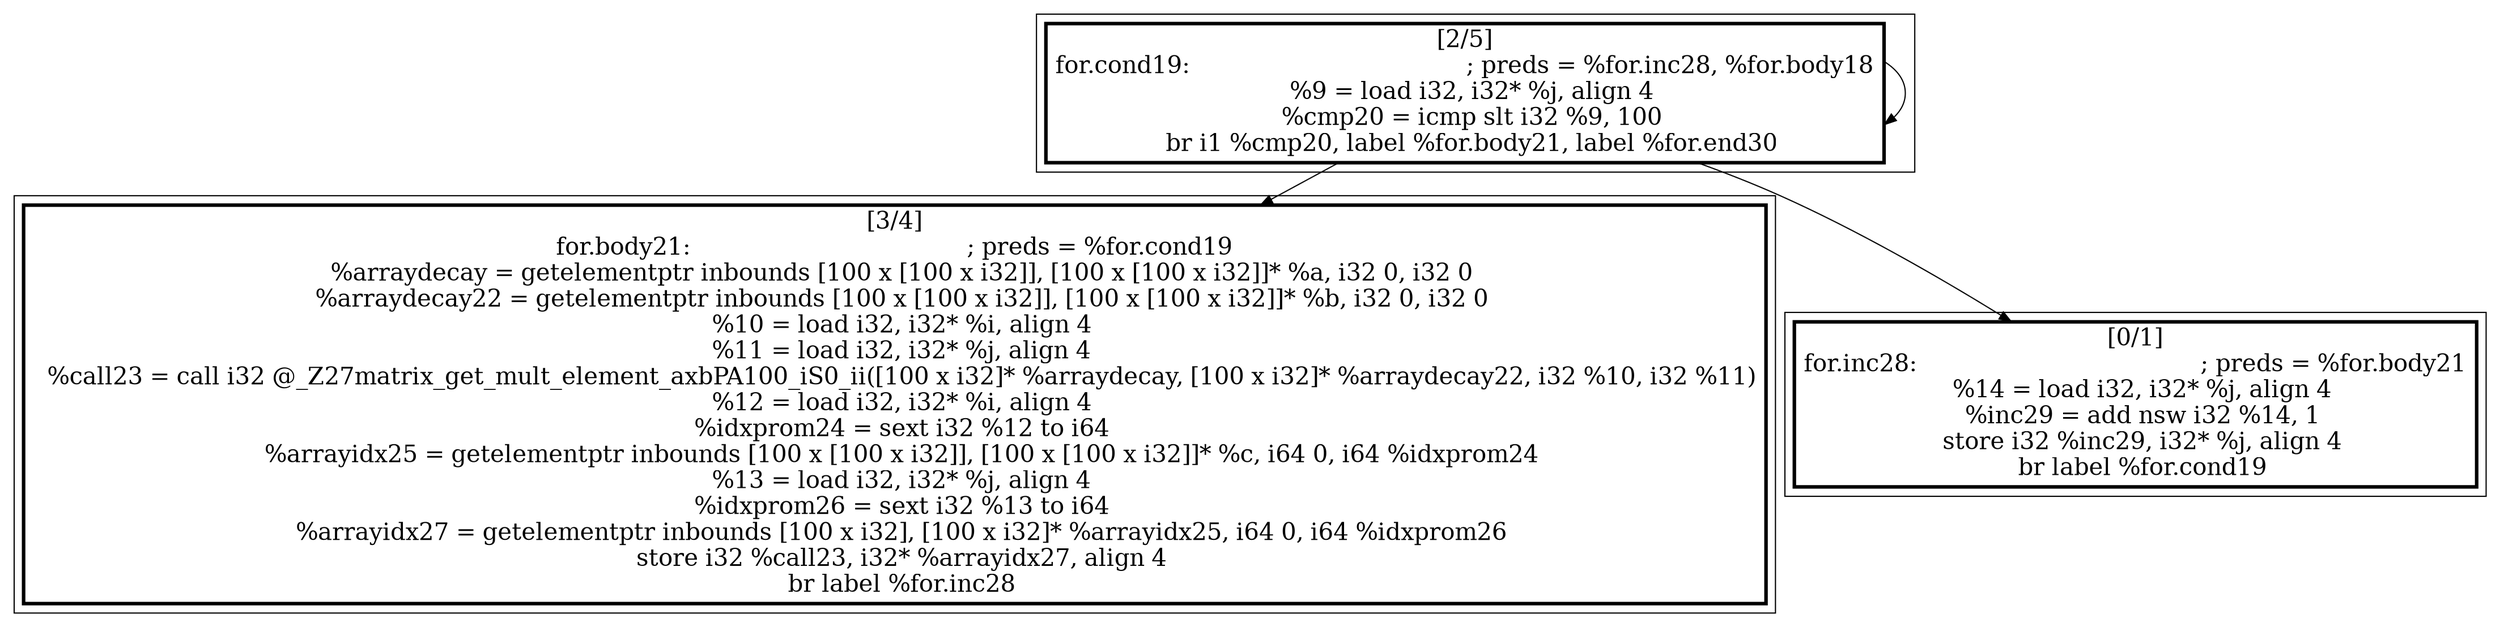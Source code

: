 
digraph G {



node313->node314 [ ]
node313->node312 [ ]
node313->node313 [ ]


subgraph cluster2 {


node314 [penwidth=3.0,fontsize=20,shape=rectangle,label="[3/4]
for.body21:                                       ; preds = %for.cond19
  %arraydecay = getelementptr inbounds [100 x [100 x i32]], [100 x [100 x i32]]* %a, i32 0, i32 0
  %arraydecay22 = getelementptr inbounds [100 x [100 x i32]], [100 x [100 x i32]]* %b, i32 0, i32 0
  %10 = load i32, i32* %i, align 4
  %11 = load i32, i32* %j, align 4
  %call23 = call i32 @_Z27matrix_get_mult_element_axbPA100_iS0_ii([100 x i32]* %arraydecay, [100 x i32]* %arraydecay22, i32 %10, i32 %11)
  %12 = load i32, i32* %i, align 4
  %idxprom24 = sext i32 %12 to i64
  %arrayidx25 = getelementptr inbounds [100 x [100 x i32]], [100 x [100 x i32]]* %c, i64 0, i64 %idxprom24
  %13 = load i32, i32* %j, align 4
  %idxprom26 = sext i32 %13 to i64
  %arrayidx27 = getelementptr inbounds [100 x i32], [100 x i32]* %arrayidx25, i64 0, i64 %idxprom26
  store i32 %call23, i32* %arrayidx27, align 4
  br label %for.inc28
" ]



}

subgraph cluster0 {


node312 [penwidth=3.0,fontsize=20,shape=rectangle,label="[0/1]
for.inc28:                                        ; preds = %for.body21
  %14 = load i32, i32* %j, align 4
  %inc29 = add nsw i32 %14, 1
  store i32 %inc29, i32* %j, align 4
  br label %for.cond19
" ]



}

subgraph cluster1 {


node313 [penwidth=3.0,fontsize=20,shape=rectangle,label="[2/5]
for.cond19:                                       ; preds = %for.inc28, %for.body18
  %9 = load i32, i32* %j, align 4
  %cmp20 = icmp slt i32 %9, 100
  br i1 %cmp20, label %for.body21, label %for.end30
" ]



}

}
